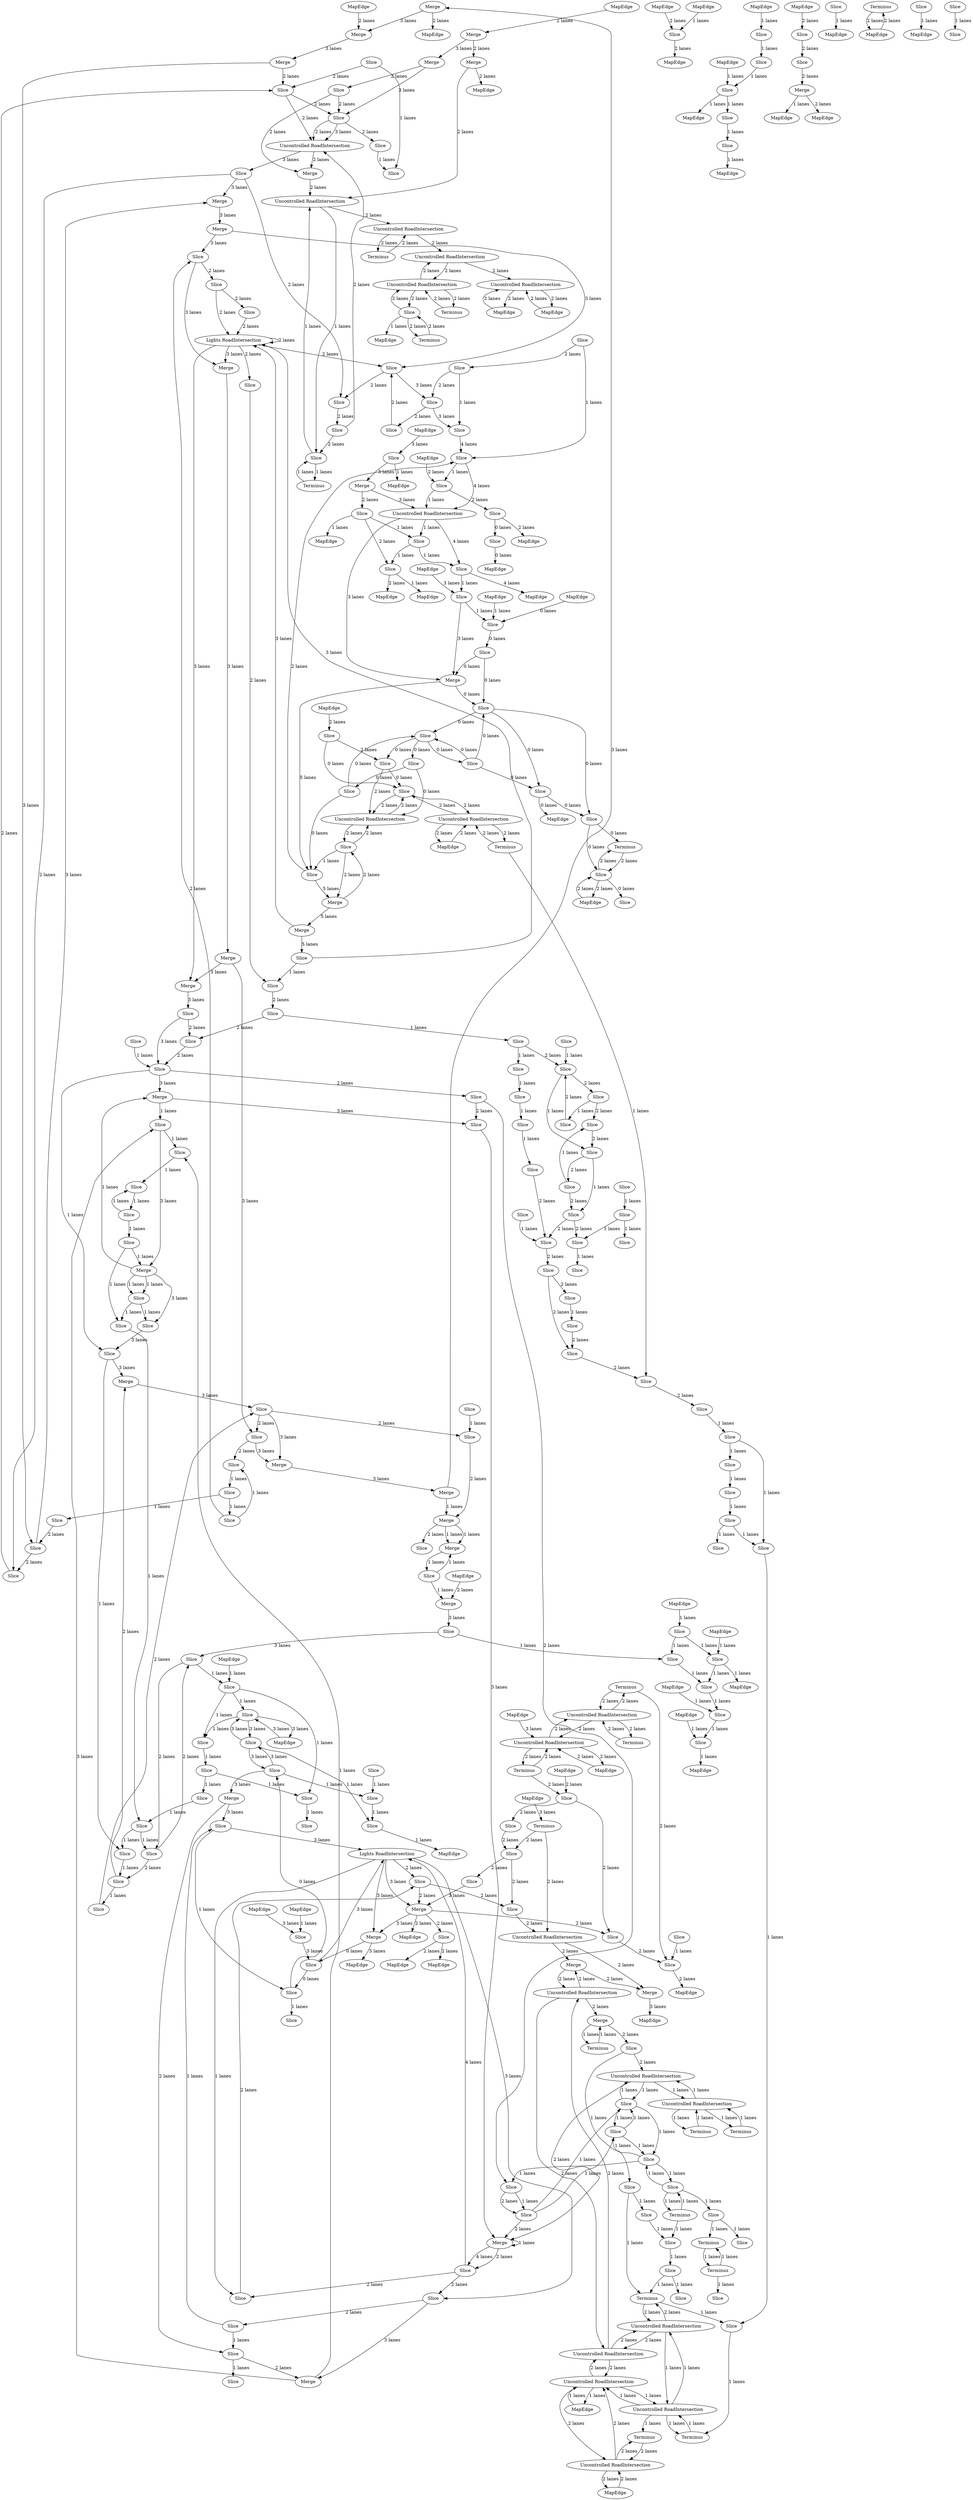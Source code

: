 digraph {
    0 [ label = "Merge" ]
    1 [ label = "MapEdge" ]
    2 [ label = "Merge" ]
    3 [ label = "Lights RoadIntersection" ]
    4 [ label = "Merge" ]
    5 [ label = "Merge" ]
    6 [ label = "Merge" ]
    7 [ label = "Slice" ]
    8 [ label = "MapEdge" ]
    9 [ label = "Uncontrolled RoadIntersection" ]
    10 [ label = "Slice" ]
    11 [ label = "Terminus" ]
    12 [ label = "Uncontrolled RoadIntersection" ]
    13 [ label = "Merge" ]
    14 [ label = "MapEdge" ]
    15 [ label = "MapEdge" ]
    16 [ label = "MapEdge" ]
    17 [ label = "Terminus" ]
    18 [ label = "MapEdge" ]
    19 [ label = "Slice" ]
    20 [ label = "Slice" ]
    21 [ label = "MapEdge" ]
    22 [ label = "Merge" ]
    23 [ label = "Uncontrolled RoadIntersection" ]
    24 [ label = "MapEdge" ]
    25 [ label = "Merge" ]
    26 [ label = "Slice" ]
    27 [ label = "MapEdge" ]
    28 [ label = "Slice" ]
    29 [ label = "Merge" ]
    30 [ label = "Terminus" ]
    31 [ label = "Slice" ]
    32 [ label = "Uncontrolled RoadIntersection" ]
    33 [ label = "Terminus" ]
    34 [ label = "Merge" ]
    35 [ label = "Uncontrolled RoadIntersection" ]
    36 [ label = "Uncontrolled RoadIntersection" ]
    37 [ label = "Terminus" ]
    38 [ label = "Uncontrolled RoadIntersection" ]
    39 [ label = "Terminus" ]
    40 [ label = "Merge" ]
    41 [ label = "Slice" ]
    42 [ label = "Slice" ]
    43 [ label = "Merge" ]
    44 [ label = "Terminus" ]
    45 [ label = "MapEdge" ]
    46 [ label = "Merge" ]
    47 [ label = "Slice" ]
    48 [ label = "Slice" ]
    49 [ label = "Merge" ]
    50 [ label = "Slice" ]
    51 [ label = "Slice" ]
    52 [ label = "Merge" ]
    53 [ label = "Slice" ]
    54 [ label = "Merge" ]
    55 [ label = "Merge" ]
    56 [ label = "Slice" ]
    57 [ label = "MapEdge" ]
    58 [ label = "MapEdge" ]
    59 [ label = "MapEdge" ]
    60 [ label = "Slice" ]
    61 [ label = "Merge" ]
    62 [ label = "Merge" ]
    63 [ label = "MapEdge" ]
    64 [ label = "Slice" ]
    65 [ label = "Slice" ]
    66 [ label = "Slice" ]
    67 [ label = "Slice" ]
    68 [ label = "Slice" ]
    69 [ label = "Uncontrolled RoadIntersection" ]
    70 [ label = "Uncontrolled RoadIntersection" ]
    71 [ label = "Uncontrolled RoadIntersection" ]
    72 [ label = "Terminus" ]
    73 [ label = "MapEdge" ]
    74 [ label = "Slice" ]
    75 [ label = "Slice" ]
    76 [ label = "MapEdge" ]
    77 [ label = "Terminus" ]
    78 [ label = "MapEdge" ]
    79 [ label = "Uncontrolled RoadIntersection" ]
    80 [ label = "Terminus" ]
    81 [ label = "Uncontrolled RoadIntersection" ]
    82 [ label = "MapEdge" ]
    83 [ label = "Merge" ]
    84 [ label = "MapEdge" ]
    85 [ label = "MapEdge" ]
    86 [ label = "Slice" ]
    87 [ label = "Slice" ]
    88 [ label = "Slice" ]
    89 [ label = "Uncontrolled RoadIntersection" ]
    90 [ label = "Slice" ]
    91 [ label = "MapEdge" ]
    92 [ label = "Slice" ]
    93 [ label = "Slice" ]
    94 [ label = "MapEdge" ]
    95 [ label = "Slice" ]
    96 [ label = "Slice" ]
    97 [ label = "Slice" ]
    98 [ label = "Slice" ]
    99 [ label = "Slice" ]
    100 [ label = "Slice" ]
    101 [ label = "Merge" ]
    102 [ label = "Merge" ]
    103 [ label = "Slice" ]
    104 [ label = "Slice" ]
    105 [ label = "Slice" ]
    106 [ label = "Slice" ]
    107 [ label = "Slice" ]
    108 [ label = "Slice" ]
    109 [ label = "Slice" ]
    110 [ label = "MapEdge" ]
    111 [ label = "MapEdge" ]
    112 [ label = "Slice" ]
    113 [ label = "MapEdge" ]
    114 [ label = "Merge" ]
    115 [ label = "Merge" ]
    116 [ label = "Terminus" ]
    117 [ label = "Slice" ]
    118 [ label = "Slice" ]
    119 [ label = "MapEdge" ]
    120 [ label = "MapEdge" ]
    121 [ label = "Slice" ]
    122 [ label = "Slice" ]
    123 [ label = "Slice" ]
    124 [ label = "MapEdge" ]
    125 [ label = "Slice" ]
    126 [ label = "Slice" ]
    127 [ label = "Uncontrolled RoadIntersection" ]
    128 [ label = "MapEdge" ]
    129 [ label = "Terminus" ]
    130 [ label = "MapEdge" ]
    131 [ label = "Slice" ]
    132 [ label = "Slice" ]
    133 [ label = "MapEdge" ]
    134 [ label = "MapEdge" ]
    135 [ label = "Slice" ]
    136 [ label = "Slice" ]
    137 [ label = "Slice" ]
    138 [ label = "Slice" ]
    139 [ label = "MapEdge" ]
    140 [ label = "Slice" ]
    141 [ label = "Slice" ]
    142 [ label = "Terminus" ]
    143 [ label = "MapEdge" ]
    144 [ label = "Uncontrolled RoadIntersection" ]
    145 [ label = "Uncontrolled RoadIntersection" ]
    146 [ label = "Slice" ]
    147 [ label = "Slice" ]
    148 [ label = "Slice" ]
    149 [ label = "Slice" ]
    150 [ label = "Slice" ]
    151 [ label = "Slice" ]
    152 [ label = "Slice" ]
    153 [ label = "Slice" ]
    154 [ label = "Slice" ]
    155 [ label = "Slice" ]
    156 [ label = "Slice" ]
    157 [ label = "Slice" ]
    158 [ label = "Slice" ]
    159 [ label = "Slice" ]
    160 [ label = "MapEdge" ]
    161 [ label = "Slice" ]
    162 [ label = "Slice" ]
    163 [ label = "Uncontrolled RoadIntersection" ]
    164 [ label = "Slice" ]
    165 [ label = "Merge" ]
    166 [ label = "MapEdge" ]
    167 [ label = "MapEdge" ]
    168 [ label = "Slice" ]
    169 [ label = "Merge" ]
    170 [ label = "Merge" ]
    171 [ label = "Slice" ]
    172 [ label = "Slice" ]
    173 [ label = "Slice" ]
    174 [ label = "Slice" ]
    175 [ label = "Slice" ]
    176 [ label = "Slice" ]
    177 [ label = "Slice" ]
    178 [ label = "Slice" ]
    179 [ label = "Slice" ]
    180 [ label = "Slice" ]
    181 [ label = "Merge" ]
    182 [ label = "Slice" ]
    183 [ label = "Slice" ]
    184 [ label = "Slice" ]
    185 [ label = "Slice" ]
    186 [ label = "Slice" ]
    187 [ label = "Slice" ]
    188 [ label = "Slice" ]
    189 [ label = "Merge" ]
    190 [ label = "Slice" ]
    191 [ label = "Merge" ]
    192 [ label = "Slice" ]
    193 [ label = "Slice" ]
    194 [ label = "MapEdge" ]
    195 [ label = "Slice" ]
    196 [ label = "MapEdge" ]
    197 [ label = "MapEdge" ]
    198 [ label = "Slice" ]
    199 [ label = "Slice" ]
    200 [ label = "Slice" ]
    201 [ label = "Slice" ]
    202 [ label = "Slice" ]
    203 [ label = "Slice" ]
    204 [ label = "Slice" ]
    205 [ label = "Terminus" ]
    206 [ label = "Slice" ]
    207 [ label = "Merge" ]
    208 [ label = "Slice" ]
    209 [ label = "Slice" ]
    210 [ label = "Merge" ]
    211 [ label = "Slice" ]
    212 [ label = "Slice" ]
    213 [ label = "Slice" ]
    214 [ label = "MapEdge" ]
    215 [ label = "Slice" ]
    216 [ label = "Slice" ]
    217 [ label = "Slice" ]
    218 [ label = "Slice" ]
    219 [ label = "Terminus" ]
    220 [ label = "Slice" ]
    221 [ label = "Slice" ]
    222 [ label = "Uncontrolled RoadIntersection" ]
    223 [ label = "Slice" ]
    224 [ label = "Slice" ]
    225 [ label = "MapEdge" ]
    226 [ label = "MapEdge" ]
    227 [ label = "Merge" ]
    228 [ label = "Slice" ]
    229 [ label = "Slice" ]
    230 [ label = "Slice" ]
    231 [ label = "MapEdge" ]
    232 [ label = "Slice" ]
    233 [ label = "MapEdge" ]
    234 [ label = "Slice" ]
    235 [ label = "Slice" ]
    236 [ label = "Slice" ]
    237 [ label = "Slice" ]
    238 [ label = "Slice" ]
    239 [ label = "Slice" ]
    240 [ label = "Slice" ]
    241 [ label = "Slice" ]
    242 [ label = "Slice" ]
    243 [ label = "Slice" ]
    244 [ label = "Slice" ]
    245 [ label = "Slice" ]
    246 [ label = "Slice" ]
    247 [ label = "Slice" ]
    248 [ label = "Slice" ]
    249 [ label = "Slice" ]
    250 [ label = "Slice" ]
    251 [ label = "Slice" ]
    252 [ label = "Slice" ]
    253 [ label = "Slice" ]
    254 [ label = "Slice" ]
    255 [ label = "Slice" ]
    256 [ label = "Slice" ]
    257 [ label = "Slice" ]
    258 [ label = "MapEdge" ]
    259 [ label = "MapEdge" ]
    260 [ label = "Lights RoadIntersection" ]
    261 [ label = "Slice" ]
    262 [ label = "Slice" ]
    263 [ label = "Slice" ]
    264 [ label = "Slice" ]
    265 [ label = "Slice" ]
    266 [ label = "Terminus" ]
    267 [ label = "Slice" ]
    268 [ label = "MapEdge" ]
    269 [ label = "Slice" ]
    270 [ label = "Slice" ]
    271 [ label = "Slice" ]
    272 [ label = "MapEdge" ]
    273 [ label = "MapEdge" ]
    274 [ label = "MapEdge" ]
    275 [ label = "Slice" ]
    276 [ label = "MapEdge" ]
    277 [ label = "Slice" ]
    278 [ label = "MapEdge" ]
    279 [ label = "Slice" ]
    280 [ label = "Slice" ]
    281 [ label = "Slice" ]
    282 [ label = "MapEdge" ]
    283 [ label = "MapEdge" ]
    284 [ label = "Slice" ]
    285 [ label = "Slice" ]
    286 [ label = "Slice" ]
    287 [ label = "Slice" ]
    288 [ label = "Slice" ]
    289 [ label = "Slice" ]
    290 [ label = "Slice" ]
    291 [ label = "Slice" ]
    292 [ label = "Slice" ]
    293 [ label = "Slice" ]
    294 [ label = "Terminus" ]
    295 [ label = "Slice" ]
    296 [ label = "MapEdge" ]
    297 [ label = "Slice" ]
    298 [ label = "Slice" ]
    299 [ label = "Slice" ]
    300 [ label = "Slice" ]
    301 [ label = "Slice" ]
    302 [ label = "Slice" ]
    303 [ label = "Slice" ]
    304 [ label = "Slice" ]
    305 [ label = "MapEdge" ]
    306 [ label = "Uncontrolled RoadIntersection" ]
    307 [ label = "Terminus" ]
    308 [ label = "Slice" ]
    309 [ label = "Terminus" ]
    310 [ label = "Uncontrolled RoadIntersection" ]
    311 [ label = "Terminus" ]
    312 [ label = "MapEdge" ]
    313 [ label = "Slice" ]
    314 [ label = "MapEdge" ]
    315 [ label = "MapEdge" ]
    316 [ label = "Slice" ]
    317 [ label = "Slice" ]
    0 -> 1 [ label = "2 lanes" ]
    2 -> 247 [ label = "3 lanes" ]
    3 -> 215 [ label = "3 lanes" ]
    215 -> 4 [ label = "3 lanes" ]
    5 -> 6 [ label = "3 lanes" ]
    7 -> 289 [ label = "1 lanes" ]
    289 -> 8 [ label = "1 lanes" ]
    9 -> 29 [ label = "2 lanes" ]
    29 -> 10 [ label = "2 lanes" ]
    11 -> 12 [ label = "2 lanes" ]
    13 -> 34 [ label = "2 lanes" ]
    34 -> 14 [ label = "2 lanes" ]
    15 -> 297 [ label = "2 lanes" ]
    297 -> 16 [ label = "2 lanes" ]
    17 -> 122 [ label = "2 lanes" ]
    122 -> 17 [ label = "2 lanes" ]
    122 -> 18 [ label = "2 lanes" ]
    18 -> 122 [ label = "2 lanes" ]
    19 -> 20 [ label = "1 lanes" ]
    20 -> 121 [ label = "1 lanes" ]
    121 -> 21 [ label = "1 lanes" ]
    22 -> 98 [ label = "2 lanes" ]
    98 -> 4 [ label = "2 lanes" ]
    23 -> 24 [ label = "2 lanes" ]
    24 -> 23 [ label = "2 lanes" ]
    25 -> 56 [ label = "1 lanes" ]
    56 -> 26 [ label = "1 lanes" ]
    25 -> 251 [ label = "3 lanes" ]
    251 -> 189 [ label = "3 lanes" ]
    27 -> 28 [ label = "1 lanes" ]
    29 -> 30 [ label = "1 lanes" ]
    30 -> 29 [ label = "1 lanes" ]
    4 -> 26 [ label = "1 lanes" ]
    207 -> 208 [ label = "1 lanes" ]
    208 -> 257 [ label = "1 lanes" ]
    257 -> 99 [ label = "1 lanes" ]
    99 -> 31 [ label = "1 lanes" ]
    32 -> 33 [ label = "2 lanes" ]
    33 -> 32 [ label = "2 lanes" ]
    34 -> 35 [ label = "2 lanes" ]
    36 -> 38 [ label = "2 lanes" ]
    38 -> 36 [ label = "2 lanes" ]
    38 -> 37 [ label = "2 lanes" ]
    37 -> 38 [ label = "2 lanes" ]
    38 -> 304 [ label = "2 lanes" ]
    304 -> 38 [ label = "2 lanes" ]
    304 -> 39 [ label = "2 lanes" ]
    39 -> 304 [ label = "2 lanes" ]
    40 -> 313 [ label = "3 lanes" ]
    313 -> 41 [ label = "3 lanes" ]
    42 -> 317 [ label = "1 lanes" ]
    43 -> 261 [ label = "2 lanes" ]
    261 -> 163 [ label = "2 lanes" ]
    163 -> 102 [ label = "2 lanes" ]
    102 -> 35 [ label = "2 lanes" ]
    35 -> 306 [ label = "2 lanes" ]
    306 -> 36 [ label = "2 lanes" ]
    36 -> 23 [ label = "2 lanes" ]
    44 -> 79 [ label = "2 lanes" ]
    79 -> 44 [ label = "2 lanes" ]
    79 -> 32 [ label = "2 lanes" ]
    32 -> 79 [ label = "2 lanes" ]
    32 -> 45 [ label = "2 lanes" ]
    45 -> 32 [ label = "2 lanes" ]
    3 -> 46 [ label = "3 lanes" ]
    47 -> 48 [ label = "0 lanes" ]
    49 -> 50 [ label = "0 lanes" ]
    51 -> 52 [ label = "2 lanes" ]
    53 -> 203 [ label = "3 lanes" ]
    203 -> 55 [ label = "3 lanes" ]
    55 -> 106 [ label = "3 lanes" ]
    106 -> 54 [ label = "3 lanes" ]
    230 -> 55 [ label = "2 lanes" ]
    26 -> 88 [ label = "1 lanes" ]
    4 -> 56 [ label = "3 lanes" ]
    56 -> 207 [ label = "3 lanes" ]
    52 -> 57 [ label = "1 lanes" ]
    58 -> 11 [ label = "3 lanes" ]
    59 -> 60 [ label = "2 lanes" ]
    61 -> 62 [ label = "5 lanes" ]
    63 -> 28 [ label = "3 lanes" ]
    28 -> 64 [ label = "3 lanes" ]
    65 -> 223 [ label = "1 lanes" ]
    223 -> 138 [ label = "1 lanes" ]
    138 -> 135 [ label = "1 lanes" ]
    135 -> 66 [ label = "1 lanes" ]
    67 -> 68 [ label = "0 lanes" ]
    69 -> 127 [ label = "2 lanes" ]
    127 -> 69 [ label = "2 lanes" ]
    127 -> 70 [ label = "2 lanes" ]
    70 -> 127 [ label = "2 lanes" ]
    71 -> 72 [ label = "2 lanes" ]
    72 -> 71 [ label = "2 lanes" ]
    73 -> 19 [ label = "1 lanes" ]
    74 -> 75 [ label = "1 lanes" ]
    76 -> 70 [ label = "2 lanes" ]
    70 -> 76 [ label = "2 lanes" ]
    70 -> 77 [ label = "2 lanes" ]
    77 -> 70 [ label = "2 lanes" ]
    60 -> 68 [ label = "0 lanes" ]
    50 -> 176 [ label = "0 lanes" ]
    176 -> 67 [ label = "0 lanes" ]
    68 -> 71 [ label = "2 lanes" ]
    71 -> 68 [ label = "2 lanes" ]
    71 -> 78 [ label = "2 lanes" ]
    78 -> 71 [ label = "2 lanes" ]
    79 -> 80 [ label = "2 lanes" ]
    80 -> 79 [ label = "2 lanes" ]
    68 -> 81 [ label = "2 lanes" ]
    81 -> 68 [ label = "2 lanes" ]
    49 -> 75 [ label = "5 lanes" ]
    75 -> 61 [ label = "5 lanes" ]
    48 -> 82 [ label = "0 lanes" ]
    83 -> 65 [ label = "2 lanes" ]
    65 -> 224 [ label = "2 lanes" ]
    224 -> 84 [ label = "2 lanes" ]
    85 -> 66 [ label = "0 lanes" ]
    66 -> 136 [ label = "0 lanes" ]
    136 -> 50 [ label = "0 lanes" ]
    86 -> 193 [ label = "2 lanes" ]
    87 -> 88 [ label = "1 lanes" ]
    189 -> 188 [ label = "4 lanes" ]
    188 -> 3 [ label = "4 lanes" ]
    89 -> 182 [ label = "1 lanes" ]
    182 -> 89 [ label = "1 lanes" ]
    182 -> 217 [ label = "1 lanes" ]
    217 -> 182 [ label = "1 lanes" ]
    217 -> 183 [ label = "1 lanes" ]
    183 -> 217 [ label = "1 lanes" ]
    90 -> 91 [ label = "1 lanes" ]
    92 -> 93 [ label = "1 lanes" ]
    94 -> 271 [ label = "3 lanes" ]
    271 -> 83 [ label = "3 lanes" ]
    83 -> 222 [ label = "3 lanes" ]
    222 -> 49 [ label = "3 lanes" ]
    298 -> 95 [ label = "1 lanes" ]
    96 -> 162 [ label = "1 lanes" ]
    162 -> 171 [ label = "1 lanes" ]
    171 -> 97 [ label = "1 lanes" ]
    96 -> 98 [ label = "1 lanes" ]
    95 -> 99 [ label = "1 lanes" ]
    99 -> 200 [ label = "1 lanes" ]
    200 -> 230 [ label = "1 lanes" ]
    230 -> 100 [ label = "1 lanes" ]
    101 -> 104 [ label = "2 lanes" ]
    104 -> 102 [ label = "2 lanes" ]
    103 -> 108 [ label = "1 lanes" ]
    108 -> 86 [ label = "1 lanes" ]
    86 -> 103 [ label = "1 lanes" ]
    104 -> 107 [ label = "2 lanes" ]
    164 -> 105 [ label = "2 lanes" ]
    106 -> 269 [ label = "2 lanes" ]
    269 -> 103 [ label = "2 lanes" ]
    107 -> 163 [ label = "2 lanes" ]
    108 -> 109 [ label = "1 lanes" ]
    110 -> 40 [ label = "2 lanes" ]
    112 -> 51 [ label = "2 lanes" ]
    52 -> 113 [ label = "2 lanes" ]
    114 -> 115 [ label = "2 lanes" ]
    114 -> 9 [ label = "2 lanes" ]
    9 -> 114 [ label = "2 lanes" ]
    9 -> 69 [ label = "2 lanes" ]
    69 -> 9 [ label = "2 lanes" ]
    69 -> 144 [ label = "2 lanes" ]
    144 -> 69 [ label = "2 lanes" ]
    144 -> 116 [ label = "2 lanes" ]
    116 -> 144 [ label = "2 lanes" ]
    117 -> 118 [ label = "1 lanes" ]
    118 -> 119 [ label = "1 lanes" ]
    120 -> 121 [ label = "1 lanes" ]
    121 -> 117 [ label = "1 lanes" ]
    122 -> 123 [ label = "0 lanes" ]
    124 -> 32 [ label = "3 lanes" ]
    125 -> 126 [ label = "1 lanes" ]
    44 -> 126 [ label = "2 lanes" ]
    47 -> 111 [ label = "2 lanes" ]
    67 -> 81 [ label = "2 lanes" ]
    127 -> 128 [ label = "1 lanes" ]
    128 -> 127 [ label = "1 lanes" ]
    127 -> 145 [ label = "1 lanes" ]
    145 -> 127 [ label = "1 lanes" ]
    145 -> 129 [ label = "1 lanes" ]
    129 -> 145 [ label = "1 lanes" ]
    317 -> 298 [ label = "1 lanes" ]
    130 -> 23 [ label = "2 lanes" ]
    23 -> 130 [ label = "2 lanes" ]
    131 -> 132 [ label = "1 lanes" ]
    50 -> 172 [ label = "0 lanes" ]
    172 -> 133 [ label = "0 lanes" ]
    134 -> 135 [ label = "3 lanes" ]
    135 -> 49 [ label = "3 lanes" ]
    136 -> 49 [ label = "0 lanes" ]
    260 -> 6 [ label = "3 lanes" ]
    247 -> 308 [ label = "3 lanes" ]
    308 -> 137 [ label = "3 lanes" ]
    137 -> 178 [ label = "4 lanes" ]
    178 -> 222 [ label = "4 lanes" ]
    222 -> 138 [ label = "4 lanes" ]
    138 -> 139 [ label = "4 lanes" ]
    140 -> 141 [ label = "2 lanes" ]
    142 -> 143 [ label = "2 lanes" ]
    143 -> 142 [ label = "2 lanes" ]
    145 -> 144 [ label = "1 lanes" ]
    144 -> 145 [ label = "1 lanes" ]
    145 -> 77 [ label = "1 lanes" ]
    146 -> 147 [ label = "1 lanes" ]
    148 -> 302 [ label = "2 lanes" ]
    302 -> 295 [ label = "2 lanes" ]
    295 -> 149 [ label = "2 lanes" ]
    236 -> 301 [ label = "2 lanes" ]
    301 -> 150 [ label = "2 lanes" ]
    151 -> 236 [ label = "2 lanes" ]
    152 -> 151 [ label = "1 lanes" ]
    153 -> 152 [ label = "1 lanes" ]
    154 -> 153 [ label = "1 lanes" ]
    155 -> 129 [ label = "1 lanes" ]
    156 -> 157 [ label = "1 lanes" ]
    158 -> 156 [ label = "1 lanes" ]
    159 -> 147 [ label = "1 lanes" ]
    147 -> 155 [ label = "1 lanes" ]
    116 -> 155 [ label = "1 lanes" ]
    10 -> 158 [ label = "1 lanes" ]
    158 -> 116 [ label = "1 lanes" ]
    160 -> 13 [ label = "2 lanes" ]
    60 -> 67 [ label = "2 lanes" ]
    161 -> 22 [ label = "3 lanes" ]
    3 -> 191 [ label = "3 lanes" ]
    22 -> 162 [ label = "3 lanes" ]
    162 -> 3 [ label = "3 lanes" ]
    13 -> 101 [ label = "3 lanes" ]
    101 -> 107 [ label = "3 lanes" ]
    107 -> 163 [ label = "3 lanes" ]
    163 -> 164 [ label = "3 lanes" ]
    164 -> 165 [ label = "3 lanes" ]
    115 -> 166 [ label = "3 lanes" ]
    3 -> 190 [ label = "2 lanes" ]
    190 -> 287 [ label = "2 lanes" ]
    287 -> 12 [ label = "2 lanes" ]
    167 -> 221 [ label = "2 lanes" ]
    221 -> 47 [ label = "2 lanes" ]
    168 -> 40 [ label = "1 lanes" ]
    169 -> 170 [ label = "1 lanes" ]
    64 -> 171 [ label = "0 lanes" ]
    171 -> 161 [ label = "0 lanes" ]
    64 -> 3 [ label = "3 lanes" ]
    173 -> 176 [ label = "0 lanes" ]
    176 -> 175 [ label = "0 lanes" ]
    175 -> 81 [ label = "0 lanes" ]
    173 -> 172 [ label = "0 lanes" ]
    172 -> 177 [ label = "0 lanes" ]
    177 -> 17 [ label = "0 lanes" ]
    174 -> 75 [ label = "0 lanes" ]
    175 -> 174 [ label = "0 lanes" ]
    174 -> 176 [ label = "0 lanes" ]
    176 -> 173 [ label = "0 lanes" ]
    173 -> 50 [ label = "0 lanes" ]
    50 -> 177 [ label = "0 lanes" ]
    177 -> 122 [ label = "0 lanes" ]
    75 -> 178 [ label = "2 lanes" ]
    6 -> 140 [ label = "3 lanes" ]
    140 -> 250 [ label = "3 lanes" ]
    250 -> 25 [ label = "3 lanes" ]
    179 -> 180 [ label = "1 lanes" ]
    179 -> 260 [ label = "3 lanes" ]
    62 -> 260 [ label = "3 lanes" ]
    260 -> 181 [ label = "3 lanes" ]
    62 -> 179 [ label = "5 lanes" ]
    182 -> 183 [ label = "1 lanes" ]
    183 -> 186 [ label = "1 lanes" ]
    186 -> 187 [ label = "1 lanes" ]
    187 -> 182 [ label = "1 lanes" ]
    11 -> 286 [ label = "2 lanes" ]
    286 -> 184 [ label = "2 lanes" ]
    184 -> 191 [ label = "3 lanes" ]
    185 -> 186 [ label = "2 lanes" ]
    186 -> 187 [ label = "2 lanes" ]
    187 -> 189 [ label = "2 lanes" ]
    189 -> 188 [ label = "2 lanes" ]
    189 -> 189 [ label = "1 lanes" ]
    190 -> 191 [ label = "2 lanes" ]
    192 -> 126 [ label = "2 lanes" ]
    188 -> 216 [ label = "2 lanes" ]
    216 -> 190 [ label = "2 lanes" ]
    42 -> 7 [ label = "3 lanes" ]
    7 -> 42 [ label = "3 lanes" ]
    7 -> 161 [ label = "3 lanes" ]
    161 -> 7 [ label = "3 lanes" ]
    2 -> 193 [ label = "3 lanes" ]
    193 -> 181 [ label = "3 lanes" ]
    191 -> 195 [ label = "2 lanes" ]
    195 -> 194 [ label = "2 lanes" ]
    195 -> 196 [ label = "2 lanes" ]
    126 -> 197 [ label = "2 lanes" ]
    98 -> 198 [ label = "1 lanes" ]
    100 -> 106 [ label = "2 lanes" ]
    106 -> 212 [ label = "2 lanes" ]
    212 -> 170 [ label = "2 lanes" ]
    170 -> 201 [ label = "2 lanes" ]
    202 -> 250 [ label = "1 lanes" ]
    250 -> 203 [ label = "1 lanes" ]
    203 -> 200 [ label = "1 lanes" ]
    204 -> 235 [ label = "1 lanes" ]
    235 -> 154 [ label = "1 lanes" ]
    207 -> 25 [ label = "1 lanes" ]
    205 -> 206 [ label = "1 lanes" ]
    207 -> 208 [ label = "1 lanes" ]
    208 -> 53 [ label = "1 lanes" ]
    316 -> 299 [ label = "1 lanes" ]
    299 -> 209 [ label = "1 lanes" ]
    170 -> 210 [ label = "1 lanes" ]
    170 -> 210 [ label = "1 lanes" ]
    211 -> 212 [ label = "1 lanes" ]
    213 -> 214 [ label = "1 lanes" ]
    188 -> 215 [ label = "2 lanes" ]
    215 -> 96 [ label = "2 lanes" ]
    168 -> 210 [ label = "1 lanes" ]
    210 -> 168 [ label = "1 lanes" ]
    3 -> 216 [ label = "1 lanes" ]
    187 -> 217 [ label = "1 lanes" ]
    219 -> 157 [ label = "1 lanes" ]
    157 -> 234 [ label = "1 lanes" ]
    234 -> 218 [ label = "1 lanes" ]
    183 -> 291 [ label = "1 lanes" ]
    291 -> 183 [ label = "1 lanes" ]
    291 -> 219 [ label = "1 lanes" ]
    219 -> 291 [ label = "1 lanes" ]
    220 -> 178 [ label = "1 lanes" ]
    178 -> 221 [ label = "1 lanes" ]
    221 -> 222 [ label = "1 lanes" ]
    222 -> 223 [ label = "1 lanes" ]
    223 -> 224 [ label = "1 lanes" ]
    224 -> 225 [ label = "1 lanes" ]
    226 -> 227 [ label = "2 lanes" ]
    228 -> 229 [ label = "1 lanes" ]
    41 -> 316 [ label = "1 lanes" ]
    316 -> 42 [ label = "1 lanes" ]
    31 -> 230 [ label = "2 lanes" ]
    41 -> 31 [ label = "2 lanes" ]
    31 -> 41 [ label = "2 lanes" ]
    231 -> 232 [ label = "1 lanes" ]
    191 -> 233 [ label = "2 lanes" ]
    191 -> 46 [ label = "3 lanes" ]
    294 -> 205 [ label = "1 lanes" ]
    205 -> 294 [ label = "1 lanes" ]
    234 -> 116 [ label = "1 lanes" ]
    235 -> 239 [ label = "2 lanes" ]
    239 -> 244 [ label = "2 lanes" ]
    244 -> 243 [ label = "2 lanes" ]
    243 -> 246 [ label = "2 lanes" ]
    246 -> 242 [ label = "2 lanes" ]
    242 -> 240 [ label = "2 lanes" ]
    240 -> 236 [ label = "2 lanes" ]
    237 -> 236 [ label = "1 lanes" ]
    238 -> 239 [ label = "1 lanes" ]
    246 -> 240 [ label = "1 lanes" ]
    240 -> 241 [ label = "2 lanes" ]
    242 -> 243 [ label = "1 lanes" ]
    244 -> 245 [ label = "1 lanes" ]
    239 -> 246 [ label = "1 lanes" ]
    245 -> 239 [ label = "2 lanes" ]
    260 -> 247 [ label = "2 lanes" ]
    260 -> 260 [ label = "2 lanes" ]
    248 -> 260 [ label = "2 lanes" ]
    249 -> 180 [ label = "2 lanes" ]
    180 -> 204 [ label = "2 lanes" ]
    204 -> 141 [ label = "2 lanes" ]
    141 -> 250 [ label = "2 lanes" ]
    250 -> 185 [ label = "2 lanes" ]
    185 -> 251 [ label = "2 lanes" ]
    252 -> 260 [ label = "2 lanes" ]
    260 -> 249 [ label = "2 lanes" ]
    193 -> 248 [ label = "2 lanes" ]
    248 -> 252 [ label = "2 lanes" ]
    253 -> 255 [ label = "1 lanes" ]
    255 -> 241 [ label = "1 lanes" ]
    241 -> 254 [ label = "1 lanes" ]
    255 -> 256 [ label = "1 lanes" ]
    199 -> 257 [ label = "1 lanes" ]
    191 -> 192 [ label = "2 lanes" ]
    46 -> 258 [ label = "3 lanes" ]
    46 -> 64 [ label = "0 lanes" ]
    259 -> 284 [ label = "2 lanes" ]
    284 -> 192 [ label = "2 lanes" ]
    109 -> 270 [ label = "2 lanes" ]
    270 -> 105 [ label = "2 lanes" ]
    105 -> 261 [ label = "2 lanes" ]
    262 -> 247 [ label = "2 lanes" ]
    164 -> 263 [ label = "2 lanes" ]
    264 -> 163 [ label = "2 lanes" ]
    131 -> 261 [ label = "2 lanes" ]
    261 -> 107 [ label = "2 lanes" ]
    107 -> 265 [ label = "2 lanes" ]
    265 -> 132 [ label = "1 lanes" ]
    35 -> 267 [ label = "1 lanes" ]
    267 -> 35 [ label = "1 lanes" ]
    267 -> 266 [ label = "1 lanes" ]
    266 -> 267 [ label = "1 lanes" ]
    10 -> 89 [ label = "2 lanes" ]
    89 -> 189 [ label = "2 lanes" ]
    247 -> 263 [ label = "2 lanes" ]
    263 -> 264 [ label = "2 lanes" ]
    264 -> 267 [ label = "2 lanes" ]
    268 -> 112 [ label = "2 lanes" ]
    207 -> 53 [ label = "3 lanes" ]
    81 -> 74 [ label = "2 lanes" ]
    74 -> 81 [ label = "2 lanes" ]
    74 -> 61 [ label = "2 lanes" ]
    61 -> 74 [ label = "2 lanes" ]
    5 -> 269 [ label = "3 lanes" ]
    269 -> 54 [ label = "3 lanes" ]
    181 -> 5 [ label = "3 lanes" ]
    227 -> 43 [ label = "3 lanes" ]
    43 -> 270 [ label = "3 lanes" ]
    270 -> 165 [ label = "3 lanes" ]
    0 -> 227 [ label = "3 lanes" ]
    54 -> 169 [ label = "3 lanes" ]
    169 -> 0 [ label = "3 lanes" ]
    199 -> 207 [ label = "1 lanes" ]
    87 -> 199 [ label = "1 lanes" ]
    88 -> 87 [ label = "1 lanes" ]
    165 -> 2 [ label = "3 lanes" ]
    271 -> 272 [ label = "1 lanes" ]
    65 -> 273 [ label = "1 lanes" ]
    274 -> 280 [ label = "1 lanes" ]
    280 -> 275 [ label = "1 lanes" ]
    276 -> 281 [ label = "1 lanes" ]
    281 -> 277 [ label = "1 lanes" ]
    278 -> 279 [ label = "1 lanes" ]
    280 -> 281 [ label = "1 lanes" ]
    281 -> 282 [ label = "1 lanes" ]
    283 -> 66 [ label = "1 lanes" ]
    33 -> 284 [ label = "2 lanes" ]
    284 -> 285 [ label = "2 lanes" ]
    285 -> 286 [ label = "2 lanes" ]
    286 -> 287 [ label = "2 lanes" ]
    288 -> 290 [ label = "1 lanes" ]
    290 -> 289 [ label = "1 lanes" ]
    161 -> 290 [ label = "1 lanes" ]
    291 -> 293 [ label = "1 lanes" ]
    293 -> 292 [ label = "1 lanes" ]
    293 -> 294 [ label = "1 lanes" ]
    72 -> 295 [ label = "1 lanes" ]
    296 -> 297 [ label = "1 lanes" ]
    298 -> 299 [ label = "1 lanes" ]
    93 -> 146 [ label = "1 lanes" ]
    146 -> 300 [ label = "1 lanes" ]
    301 -> 302 [ label = "2 lanes" ]
    150 -> 148 [ label = "1 lanes" ]
    149 -> 159 [ label = "1 lanes" ]
    159 -> 92 [ label = "1 lanes" ]
    220 -> 303 [ label = "2 lanes" ]
    303 -> 308 [ label = "2 lanes" ]
    308 -> 262 [ label = "2 lanes" ]
    303 -> 137 [ label = "1 lanes" ]
    304 -> 305 [ label = "1 lanes" ]
    306 -> 307 [ label = "2 lanes" ]
    307 -> 306 [ label = "2 lanes" ]
    12 -> 114 [ label = "2 lanes" ]
    12 -> 115 [ label = "2 lanes" ]
    89 -> 310 [ label = "1 lanes" ]
    310 -> 89 [ label = "1 lanes" ]
    310 -> 309 [ label = "1 lanes" ]
    309 -> 310 [ label = "1 lanes" ]
    310 -> 311 [ label = "1 lanes" ]
    311 -> 310 [ label = "1 lanes" ]
    312 -> 42 [ label = "3 lanes" ]
    42 -> 312 [ label = "3 lanes" ]
    313 -> 275 [ label = "1 lanes" ]
    275 -> 277 [ label = "1 lanes" ]
    277 -> 279 [ label = "1 lanes" ]
    279 -> 232 [ label = "1 lanes" ]
    232 -> 314 [ label = "1 lanes" ]
    315 -> 316 [ label = "1 lanes" ]
    316 -> 317 [ label = "1 lanes" ]
}
